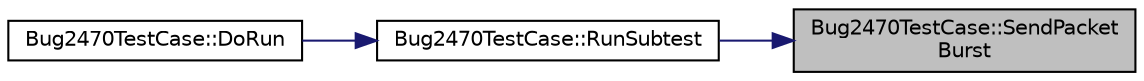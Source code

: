 digraph "Bug2470TestCase::SendPacketBurst"
{
 // LATEX_PDF_SIZE
  edge [fontname="Helvetica",fontsize="10",labelfontname="Helvetica",labelfontsize="10"];
  node [fontname="Helvetica",fontsize="10",shape=record];
  rankdir="RL";
  Node1 [label="Bug2470TestCase::SendPacket\lBurst",height=0.2,width=0.4,color="black", fillcolor="grey75", style="filled", fontcolor="black",tooltip="Triggers the arrival of a burst of 1000 Byte-long packets in the source device."];
  Node1 -> Node2 [dir="back",color="midnightblue",fontsize="10",style="solid",fontname="Helvetica"];
  Node2 [label="Bug2470TestCase::RunSubtest",height=0.2,width=0.4,color="black", fillcolor="white", style="filled",URL="$class_bug2470_test_case.html#a84bc33b7203f45b9821714a4c654c17c",tooltip="Run subtest for this test suite."];
  Node2 -> Node3 [dir="back",color="midnightblue",fontsize="10",style="solid",fontname="Helvetica"];
  Node3 [label="Bug2470TestCase::DoRun",height=0.2,width=0.4,color="black", fillcolor="white", style="filled",URL="$class_bug2470_test_case.html#afbba4f7484356bcf9adbfc09b37b8f73",tooltip="Implementation to actually run this TestCase."];
}
